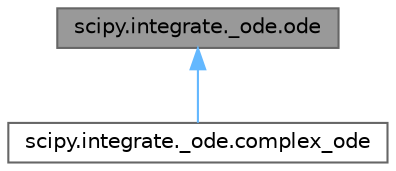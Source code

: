 digraph "scipy.integrate._ode.ode"
{
 // LATEX_PDF_SIZE
  bgcolor="transparent";
  edge [fontname=Helvetica,fontsize=10,labelfontname=Helvetica,labelfontsize=10];
  node [fontname=Helvetica,fontsize=10,shape=box,height=0.2,width=0.4];
  Node1 [id="Node000001",label="scipy.integrate._ode.ode",height=0.2,width=0.4,color="gray40", fillcolor="grey60", style="filled", fontcolor="black",tooltip=" "];
  Node1 -> Node2 [id="edge2_Node000001_Node000002",dir="back",color="steelblue1",style="solid",tooltip=" "];
  Node2 [id="Node000002",label="scipy.integrate._ode.complex_ode",height=0.2,width=0.4,color="gray40", fillcolor="white", style="filled",URL="$d8/de6/classscipy_1_1integrate_1_1__ode_1_1complex__ode.html",tooltip=" "];
}
